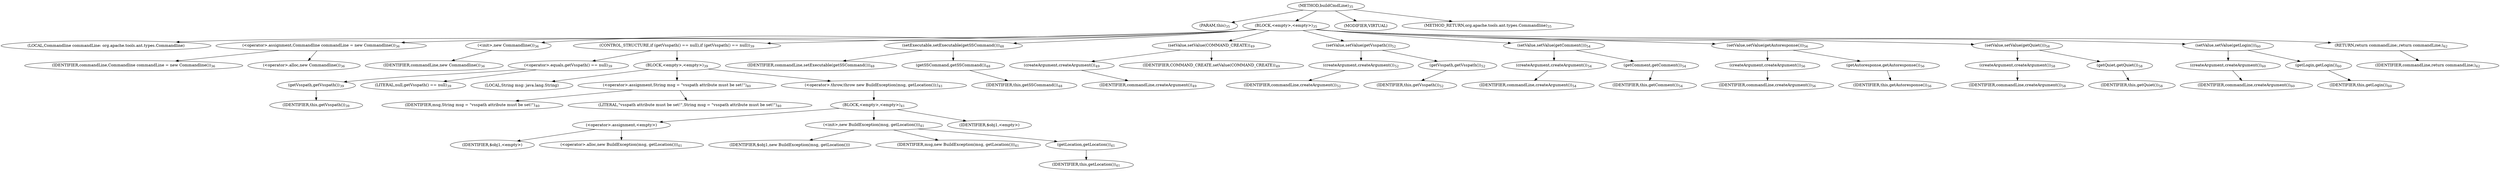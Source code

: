 digraph "buildCmdLine" {  
"21" [label = <(METHOD,buildCmdLine)<SUB>35</SUB>> ]
"6" [label = <(PARAM,this)<SUB>35</SUB>> ]
"22" [label = <(BLOCK,&lt;empty&gt;,&lt;empty&gt;)<SUB>35</SUB>> ]
"4" [label = <(LOCAL,Commandline commandLine: org.apache.tools.ant.types.Commandline)> ]
"23" [label = <(&lt;operator&gt;.assignment,Commandline commandLine = new Commandline())<SUB>36</SUB>> ]
"24" [label = <(IDENTIFIER,commandLine,Commandline commandLine = new Commandline())<SUB>36</SUB>> ]
"25" [label = <(&lt;operator&gt;.alloc,new Commandline())<SUB>36</SUB>> ]
"26" [label = <(&lt;init&gt;,new Commandline())<SUB>36</SUB>> ]
"3" [label = <(IDENTIFIER,commandLine,new Commandline())<SUB>36</SUB>> ]
"27" [label = <(CONTROL_STRUCTURE,if (getVsspath() == null),if (getVsspath() == null))<SUB>39</SUB>> ]
"28" [label = <(&lt;operator&gt;.equals,getVsspath() == null)<SUB>39</SUB>> ]
"29" [label = <(getVsspath,getVsspath())<SUB>39</SUB>> ]
"5" [label = <(IDENTIFIER,this,getVsspath())<SUB>39</SUB>> ]
"30" [label = <(LITERAL,null,getVsspath() == null)<SUB>39</SUB>> ]
"31" [label = <(BLOCK,&lt;empty&gt;,&lt;empty&gt;)<SUB>39</SUB>> ]
"32" [label = <(LOCAL,String msg: java.lang.String)> ]
"33" [label = <(&lt;operator&gt;.assignment,String msg = &quot;vsspath attribute must be set!&quot;)<SUB>40</SUB>> ]
"34" [label = <(IDENTIFIER,msg,String msg = &quot;vsspath attribute must be set!&quot;)<SUB>40</SUB>> ]
"35" [label = <(LITERAL,&quot;vsspath attribute must be set!&quot;,String msg = &quot;vsspath attribute must be set!&quot;)<SUB>40</SUB>> ]
"36" [label = <(&lt;operator&gt;.throw,throw new BuildException(msg, getLocation());)<SUB>41</SUB>> ]
"37" [label = <(BLOCK,&lt;empty&gt;,&lt;empty&gt;)<SUB>41</SUB>> ]
"38" [label = <(&lt;operator&gt;.assignment,&lt;empty&gt;)> ]
"39" [label = <(IDENTIFIER,$obj1,&lt;empty&gt;)> ]
"40" [label = <(&lt;operator&gt;.alloc,new BuildException(msg, getLocation()))<SUB>41</SUB>> ]
"41" [label = <(&lt;init&gt;,new BuildException(msg, getLocation()))<SUB>41</SUB>> ]
"42" [label = <(IDENTIFIER,$obj1,new BuildException(msg, getLocation()))> ]
"43" [label = <(IDENTIFIER,msg,new BuildException(msg, getLocation()))<SUB>41</SUB>> ]
"44" [label = <(getLocation,getLocation())<SUB>41</SUB>> ]
"7" [label = <(IDENTIFIER,this,getLocation())<SUB>41</SUB>> ]
"45" [label = <(IDENTIFIER,$obj1,&lt;empty&gt;)> ]
"46" [label = <(setExecutable,setExecutable(getSSCommand()))<SUB>48</SUB>> ]
"47" [label = <(IDENTIFIER,commandLine,setExecutable(getSSCommand()))<SUB>48</SUB>> ]
"48" [label = <(getSSCommand,getSSCommand())<SUB>48</SUB>> ]
"8" [label = <(IDENTIFIER,this,getSSCommand())<SUB>48</SUB>> ]
"49" [label = <(setValue,setValue(COMMAND_CREATE))<SUB>49</SUB>> ]
"50" [label = <(createArgument,createArgument())<SUB>49</SUB>> ]
"51" [label = <(IDENTIFIER,commandLine,createArgument())<SUB>49</SUB>> ]
"52" [label = <(IDENTIFIER,COMMAND_CREATE,setValue(COMMAND_CREATE))<SUB>49</SUB>> ]
"53" [label = <(setValue,setValue(getVsspath()))<SUB>52</SUB>> ]
"54" [label = <(createArgument,createArgument())<SUB>52</SUB>> ]
"55" [label = <(IDENTIFIER,commandLine,createArgument())<SUB>52</SUB>> ]
"56" [label = <(getVsspath,getVsspath())<SUB>52</SUB>> ]
"9" [label = <(IDENTIFIER,this,getVsspath())<SUB>52</SUB>> ]
"57" [label = <(setValue,setValue(getComment()))<SUB>54</SUB>> ]
"58" [label = <(createArgument,createArgument())<SUB>54</SUB>> ]
"59" [label = <(IDENTIFIER,commandLine,createArgument())<SUB>54</SUB>> ]
"60" [label = <(getComment,getComment())<SUB>54</SUB>> ]
"10" [label = <(IDENTIFIER,this,getComment())<SUB>54</SUB>> ]
"61" [label = <(setValue,setValue(getAutoresponse()))<SUB>56</SUB>> ]
"62" [label = <(createArgument,createArgument())<SUB>56</SUB>> ]
"63" [label = <(IDENTIFIER,commandLine,createArgument())<SUB>56</SUB>> ]
"64" [label = <(getAutoresponse,getAutoresponse())<SUB>56</SUB>> ]
"11" [label = <(IDENTIFIER,this,getAutoresponse())<SUB>56</SUB>> ]
"65" [label = <(setValue,setValue(getQuiet()))<SUB>58</SUB>> ]
"66" [label = <(createArgument,createArgument())<SUB>58</SUB>> ]
"67" [label = <(IDENTIFIER,commandLine,createArgument())<SUB>58</SUB>> ]
"68" [label = <(getQuiet,getQuiet())<SUB>58</SUB>> ]
"12" [label = <(IDENTIFIER,this,getQuiet())<SUB>58</SUB>> ]
"69" [label = <(setValue,setValue(getLogin()))<SUB>60</SUB>> ]
"70" [label = <(createArgument,createArgument())<SUB>60</SUB>> ]
"71" [label = <(IDENTIFIER,commandLine,createArgument())<SUB>60</SUB>> ]
"72" [label = <(getLogin,getLogin())<SUB>60</SUB>> ]
"13" [label = <(IDENTIFIER,this,getLogin())<SUB>60</SUB>> ]
"73" [label = <(RETURN,return commandLine;,return commandLine;)<SUB>62</SUB>> ]
"74" [label = <(IDENTIFIER,commandLine,return commandLine;)<SUB>62</SUB>> ]
"75" [label = <(MODIFIER,VIRTUAL)> ]
"76" [label = <(METHOD_RETURN,org.apache.tools.ant.types.Commandline)<SUB>35</SUB>> ]
  "21" -> "6" 
  "21" -> "22" 
  "21" -> "75" 
  "21" -> "76" 
  "22" -> "4" 
  "22" -> "23" 
  "22" -> "26" 
  "22" -> "27" 
  "22" -> "46" 
  "22" -> "49" 
  "22" -> "53" 
  "22" -> "57" 
  "22" -> "61" 
  "22" -> "65" 
  "22" -> "69" 
  "22" -> "73" 
  "23" -> "24" 
  "23" -> "25" 
  "26" -> "3" 
  "27" -> "28" 
  "27" -> "31" 
  "28" -> "29" 
  "28" -> "30" 
  "29" -> "5" 
  "31" -> "32" 
  "31" -> "33" 
  "31" -> "36" 
  "33" -> "34" 
  "33" -> "35" 
  "36" -> "37" 
  "37" -> "38" 
  "37" -> "41" 
  "37" -> "45" 
  "38" -> "39" 
  "38" -> "40" 
  "41" -> "42" 
  "41" -> "43" 
  "41" -> "44" 
  "44" -> "7" 
  "46" -> "47" 
  "46" -> "48" 
  "48" -> "8" 
  "49" -> "50" 
  "49" -> "52" 
  "50" -> "51" 
  "53" -> "54" 
  "53" -> "56" 
  "54" -> "55" 
  "56" -> "9" 
  "57" -> "58" 
  "57" -> "60" 
  "58" -> "59" 
  "60" -> "10" 
  "61" -> "62" 
  "61" -> "64" 
  "62" -> "63" 
  "64" -> "11" 
  "65" -> "66" 
  "65" -> "68" 
  "66" -> "67" 
  "68" -> "12" 
  "69" -> "70" 
  "69" -> "72" 
  "70" -> "71" 
  "72" -> "13" 
  "73" -> "74" 
}
